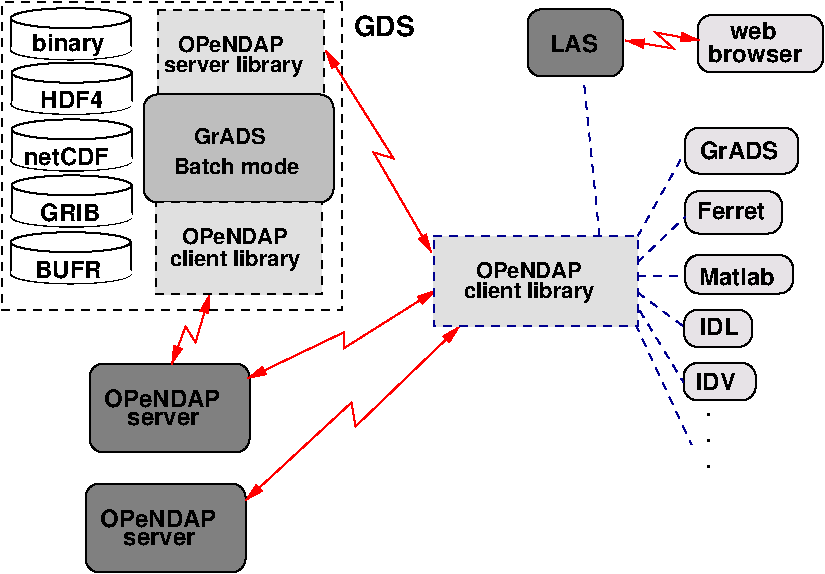 #FIG 3.2  Produced by xfig version 3.2.5-alpha5
Landscape
Center
Inches
Letter  
100.00
Single
-2
1200 2
0 32 #c6b797
0 33 #eff8ff
0 34 #dccba6
0 35 #404040
0 36 #808080
0 37 #c0c0c0
0 38 #e0e0e0
0 39 #8e8f8e
0 40 #aaaaaa
0 41 #555555
0 42 #8e8e8e
0 43 #d7d7d7
0 44 #aeaeae
0 45 #bebebe
0 46 #515151
0 47 #e7e3e7
0 48 #000049
0 49 #797979
0 50 #303430
0 51 #414141
0 52 #c7b696
0 53 #414541
0 54 #dd9d93
0 55 #f1ece0
0 56 #c3c3c3
0 57 #e2c8a8
0 58 #e1e1e1
0 59 #d2d2d2
0 60 #ededed
0 61 #da7a1a
0 62 #f1e41a
0 63 #887dc2
0 64 #d6d6d6
0 65 #8c8ca5
0 66 #4a4a4a
0 67 #8c6b6b
0 68 #5a5a5a
0 69 #636363
0 70 #b79b73
0 71 #4193ff
0 72 #bf703b
0 73 #db7700
0 74 #dab800
0 75 #006400
0 76 #5a6b3b
0 77 #d3d3d3
0 78 #8e8ea4
0 79 #f3b95d
0 80 #89996b
0 81 #646464
0 82 #b7e6ff
0 83 #86c0ec
0 84 #bdbdbd
0 85 #d39552
0 86 #98d2fe
0 87 #8c9c6b
0 88 #f76b00
0 89 #5a6b39
0 90 #8c9c6b
0 91 #8c9c7b
0 92 #184a18
0 93 #adadad
0 94 #f7bd5a
0 95 #636b9c
0 96 #f7f7f7
0 97 #de0000
0 98 #adadad
0 99 #f7bd5a
0 100 #adadad
0 101 #f7bd5a
0 102 #636b9c
0 103 #526b29
0 104 #949494
0 105 #006300
0 106 #00634a
0 107 #7b844a
0 108 #e7bd7b
0 109 #a5b5c6
0 110 #6b6b94
0 111 #846b6b
0 112 #529c4a
0 113 #d6e7e7
0 114 #526363
0 115 #186b4a
0 116 #9ca5b5
0 117 #ff9400
0 118 #ff9400
0 119 #00634a
0 120 #7b844a
0 121 #dedede
0 122 #f3eed3
0 123 #f5ae5d
0 124 #95ce99
0 125 #b5157d
0 126 #eeeeee
0 127 #848484
0 128 #7b7b7b
0 129 #005a00
0 130 #e77373
0 131 #ffcb31
0 132 #29794a
0 133 #de2821
0 134 #2159c6
0 135 #f8f8f8
0 136 #e6e6e6
0 137 #63737b
0 138 #21845a
0 139 #9c0000
0 140 #8c8c8c
0 141 #424242
0 142 #8c8c8c
0 143 #424242
0 144 #8c8c8c
0 145 #424242
0 146 #8c8c8c
0 147 #424242
0 148 #8c8c8c
0 149 #424242
0 150 #8c8c8c
0 151 #424242
0 152 #007000
0 153 #ffde00
0 154 #fed600
0 155 #389000
0 156 #d82010
0 157 #42c0e0
0 158 #003380
0 159 #087bd0
0 160 #c39100
0 161 #dead00
0 162 #943900
0 163 #deded6
0 164 #ef7b08
0 165 #ba0000
0 166 #085a00
0 167 #ad0808
0 168 #9a4500
0 169 #39a500
0 170 #fbc100
0 171 #ffc00c
0 172 #07399c
0 173 #5e575c
0 174 #840029
0 175 #e7e7e7
0 176 #717571
0 177 #7c7c7c
0 178 #c9aaa1
0 179 #b6b6b6
0 180 #ac9478
0 181 #868286
0 182 #c7c3c7
0 183 #444444
0 184 #868686
0 185 #c7c7c7
0 186 #9e9e9e
0 187 #757575
0 188 #effbff
0 189 #f3f3f3
0 190 #d7d3d7
0 191 #aeaaae
0 192 #c2c2c2
0 193 #303030
0 194 #515551
0 195 #f7f3f7
0 196 #666666
0 197 #717171
6 113 88 1019 473
1 1 0 1 0 7 40 -1 20 0.000 1 0.0000 564 163 450 75 564 163 1014 163
1 1 0 0 0 7 41 -1 20 0.000 1 0.0000 569 392 450 75 569 392 1019 392
1 1 0 1 0 7 50 -1 -1 0.000 1 0.0000 563 398 450 75 563 398 1013 473
2 2 0 1 0 7 50 -1 20 0.000 0 0 7 0 0 5
	 119 392 1019 392 1019 167 119 167 119 392
-6
6 119 497 1025 882
1 1 0 1 0 7 40 -1 20 0.000 1 0.0000 570 572 450 75 570 572 1020 572
1 1 0 0 0 7 41 -1 20 0.000 1 0.0000 575 801 450 75 575 801 1025 801
1 1 0 1 0 7 50 -1 -1 0.000 1 0.0000 569 807 450 75 569 807 1019 882
2 2 0 1 0 7 50 -1 20 0.000 0 0 7 0 0 5
	 125 801 1025 801 1025 576 125 576 125 801
-6
6 119 922 1025 1307
1 1 0 1 0 7 40 -1 20 0.000 1 0.0000 570 997 450 75 570 997 1020 997
1 1 0 0 0 7 41 -1 20 0.000 1 0.0000 575 1226 450 75 575 1226 1025 1226
1 1 0 1 0 7 50 -1 -1 0.000 1 0.0000 569 1232 450 75 569 1232 1019 1307
2 2 0 1 0 7 50 -1 20 0.000 0 0 7 0 0 5
	 125 1226 1025 1226 1025 1001 125 1001 125 1226
-6
6 119 1342 1025 1727
1 1 0 1 0 7 40 -1 20 0.000 1 0.0000 570 1417 450 75 570 1417 1020 1417
1 1 0 0 0 7 41 -1 20 0.000 1 0.0000 575 1646 450 75 575 1646 1025 1646
1 1 0 1 0 7 50 -1 -1 0.000 1 0.0000 569 1652 450 75 569 1652 1019 1727
2 2 0 1 0 7 50 -1 20 0.000 0 0 7 0 0 5
	 125 1646 1025 1646 1025 1421 125 1421 125 1646
-6
6 113 1768 1019 2153
1 1 0 1 0 7 40 -1 20 0.000 1 0.0000 564 1843 450 75 564 1843 1014 1843
1 1 0 0 0 7 41 -1 20 0.000 1 0.0000 569 2072 450 75 569 2072 1019 2072
1 1 0 1 0 7 50 -1 -1 0.000 1 0.0000 563 2078 450 75 563 2078 1013 2153
2 2 0 1 0 7 50 -1 20 0.000 0 0 7 0 0 5
	 119 2072 1019 2072 1019 1847 119 1847 119 2072
-6
6 1215 105 2460 735
2 2 1 1 0 38 50 -1 20 4.000 0 0 -1 0 0 5
	 1215 105 2460 105 2460 735 1215 735 1215 105
4 0 0 30 -1 18 11 0.0000 4 135 885 1365 420 OPeNDAP\001
4 0 0 30 -1 18 11 0.0000 4 180 1170 1260 570 server library\001
-6
6 1110 735 2535 1545
2 4 0 1 0 45 50 -1 20 0.000 0 0 7 0 0 5
	 2535 1545 1110 1545 1110 735 2535 735 2535 1545
4 0 0 30 -1 18 11 0.0000 4 150 1035 1335 1335 Batch mode\001
4 0 0 30 -1 18 11 0.0000 4 135 600 1485 1110 GrADS\001
-6
6 5160 984 6020 3540
6 5172 984 6020 1328
2 4 0 1 0 47 70 -1 20 0.000 0 0 7 0 0 5
	 6020 1328 5172 1328 5172 984 6020 984 6020 1328
4 0 0 50 -1 18 12 0.0000 4 135 630 5282 1220 GrADS\001
-6
6 5172 1461 5898 1778
2 4 0 1 0 47 70 -1 20 0.000 0 0 7 0 0 5
	 5898 1778 5172 1778 5172 1461 5898 1461 5898 1778
4 0 0 50 -1 18 12 0.0000 4 150 540 5263 1672 Ferret\001
-6
6 5172 1939 5982 2228
2 4 0 1 0 47 70 -1 20 0.000 0 0 7 0 0 5
	 5982 2228 5172 2228 5172 1939 5982 1939 5982 2228
4 0 0 50 -1 18 12 0.0000 4 150 615 5273 2163 Matlab\001
-6
6 5163 2350 5675 2629
2 4 0 1 0 47 70 -1 20 0.000 0 0 7 0 0 5
	 5675 2629 5163 2629 5163 2350 5675 2350 5675 2629
4 0 0 50 -1 18 12 0.0000 4 135 315 5282 2539 IDL\001
-6
2 4 0 1 0 47 70 -1 20 0.000 0 0 7 0 0 5
	 5701 3029 5160 3029 5160 2749 5701 2749 5701 3029
4 0 0 50 -1 18 12 0.0000 4 135 330 5252 2951 IDV\001
4 0 0 30 -1 18 10 0.0000 4 30 45 5328 3150 .\001
4 0 0 30 -1 18 10 0.0000 4 30 45 5328 3345 .\001
4 0 0 30 -1 18 10 0.0000 4 30 45 5328 3540 .\001
-6
6 705 2753 1905 3420
2 4 0 1 0 36 70 -1 20 0.000 0 0 7 0 0 5
	 1905 3420 705 3420 705 2753 1905 2753 1905 3420
4 0 0 50 -1 18 12 0.0000 4 135 930 816 3082 OPeNDAP\001
4 0 0 50 -1 18 12 0.0000 4 105 570 989 3217 server\001
-6
6 3990 97 4707 600
2 4 0 1 0 36 70 -1 20 0.000 0 0 7 0 0 5
	 4707 97 3990 97 3990 600 4707 600 4707 97
4 0 0 50 -1 18 12 0.0000 4 135 390 4157 420 LAS\001
-6
6 5265 141 6206 570
2 4 0 1 0 47 70 -1 20 0.000 0 0 7 0 0 5
	 6206 570 5265 570 5265 141 6206 141 6206 570
4 0 0 50 -1 18 12 0.0000 4 135 750 5347 490 browser\001
4 0 0 50 -1 18 12 0.0000 4 135 375 5506 318 web\001
-6
6 675 3653 1875 4320
2 4 0 1 0 36 70 -1 20 0.000 0 0 7 0 0 5
	 1875 4320 675 4320 675 3653 1875 3653 1875 4320
4 0 0 50 -1 18 12 0.0000 4 135 930 786 3982 OPeNDAP\001
4 0 0 50 -1 18 12 0.0000 4 105 570 959 4117 server\001
-6
2 2 1 1 0 38 55 -1 40 4.000 0 0 -1 0 0 5
	 45 2355 2595 2355 2595 45 45 45 45 2355
2 1 1 1 8 38 50 -1 40 4.000 0 0 -1 0 0 2
	 4530 1800 4410 615
2 1 1 1 8 38 50 -1 40 4.000 0 0 -1 0 0 2
	 4815 1800 5160 1185
2 1 1 1 8 38 50 -1 40 4.000 0 0 -1 0 0 2
	 4815 1995 5175 1650
2 1 1 1 8 38 50 -1 40 4.000 0 0 -1 0 0 2
	 4815 2100 5175 2100
2 1 1 1 8 38 50 -1 40 4.000 0 0 -1 0 0 2
	 4815 2220 5160 2475
2 1 1 1 8 38 50 -1 40 4.000 0 0 -1 0 0 2
	 4830 2355 5160 2895
2 1 1 1 8 38 50 -1 40 4.000 0 0 -1 0 0 2
	 4800 2460 5220 3360
2 1 0 1 4 38 50 -1 40 4.000 0 0 -1 1 1 4
	1 1 1.00 60.00 120.00
	1 1 1.00 60.00 120.00
	 1875 3780 2670 3045 2700 3225 3480 2475
2 1 0 1 4 38 50 -1 40 4.000 0 0 -1 1 1 4
	1 1 1.00 60.00 120.00
	1 1 1.00 60.00 120.00
	 1890 2865 2610 2520 2610 2640 3300 2205
2 1 0 1 4 38 50 -1 40 4.000 0 0 -1 1 1 4
	1 1 1.00 60.00 120.00
	1 1 1.00 60.00 120.00
	 1320 2760 1425 2475 1500 2595 1605 2235
2 1 0 1 4 38 50 -1 40 0.000 0 0 -1 1 1 4
	1 1 1.00 60.00 120.00
	1 1 1.00 60.00 120.00
	 2475 405 2985 1215 2835 1170 3270 1920
2 1 0 1 4 38 50 -1 40 0.000 0 0 -1 1 1 4
	1 1 1.00 60.00 120.00
	1 1 1.00 60.00 120.00
	 4725 330 5085 390 4950 270 5280 330
2 2 1 1 0 38 50 -1 20 4.000 0 0 -1 0 0 5
	 1200 1545 2445 1545 2445 2235 1200 2235 1200 1545
2 2 1 1 8 38 50 -1 20 4.000 0 0 -1 0 0 5
	 3285 1800 4815 1800 4815 2475 3285 2475 3285 1800
4 0 0 30 -1 18 12 0.0000 4 180 585 277 408 binary\001
4 0 0 30 -1 18 12 0.0000 4 135 495 336 838 HDF4\001
4 0 0 30 -1 18 12 0.0000 4 150 675 210 1263 netCDF\001
4 0 0 30 -1 18 12 0.0000 4 135 480 336 1681 GRIB\001
4 0 0 30 -1 18 12 0.0000 4 135 525 296 2109 BUFR\001
4 0 0 50 -1 18 14 0.0000 4 180 525 2685 300 GDS\001
4 0 0 30 -1 18 11 0.0000 4 135 885 1395 1860 OPeNDAP\001
4 0 0 30 -1 18 11 0.0000 4 180 1065 1305 2025 client library\001
4 0 0 30 -1 18 11 0.0000 4 135 930 3600 2115 OPeNDAP \001
4 0 0 30 -1 18 11 0.0000 4 180 1065 3510 2265 client library\001
